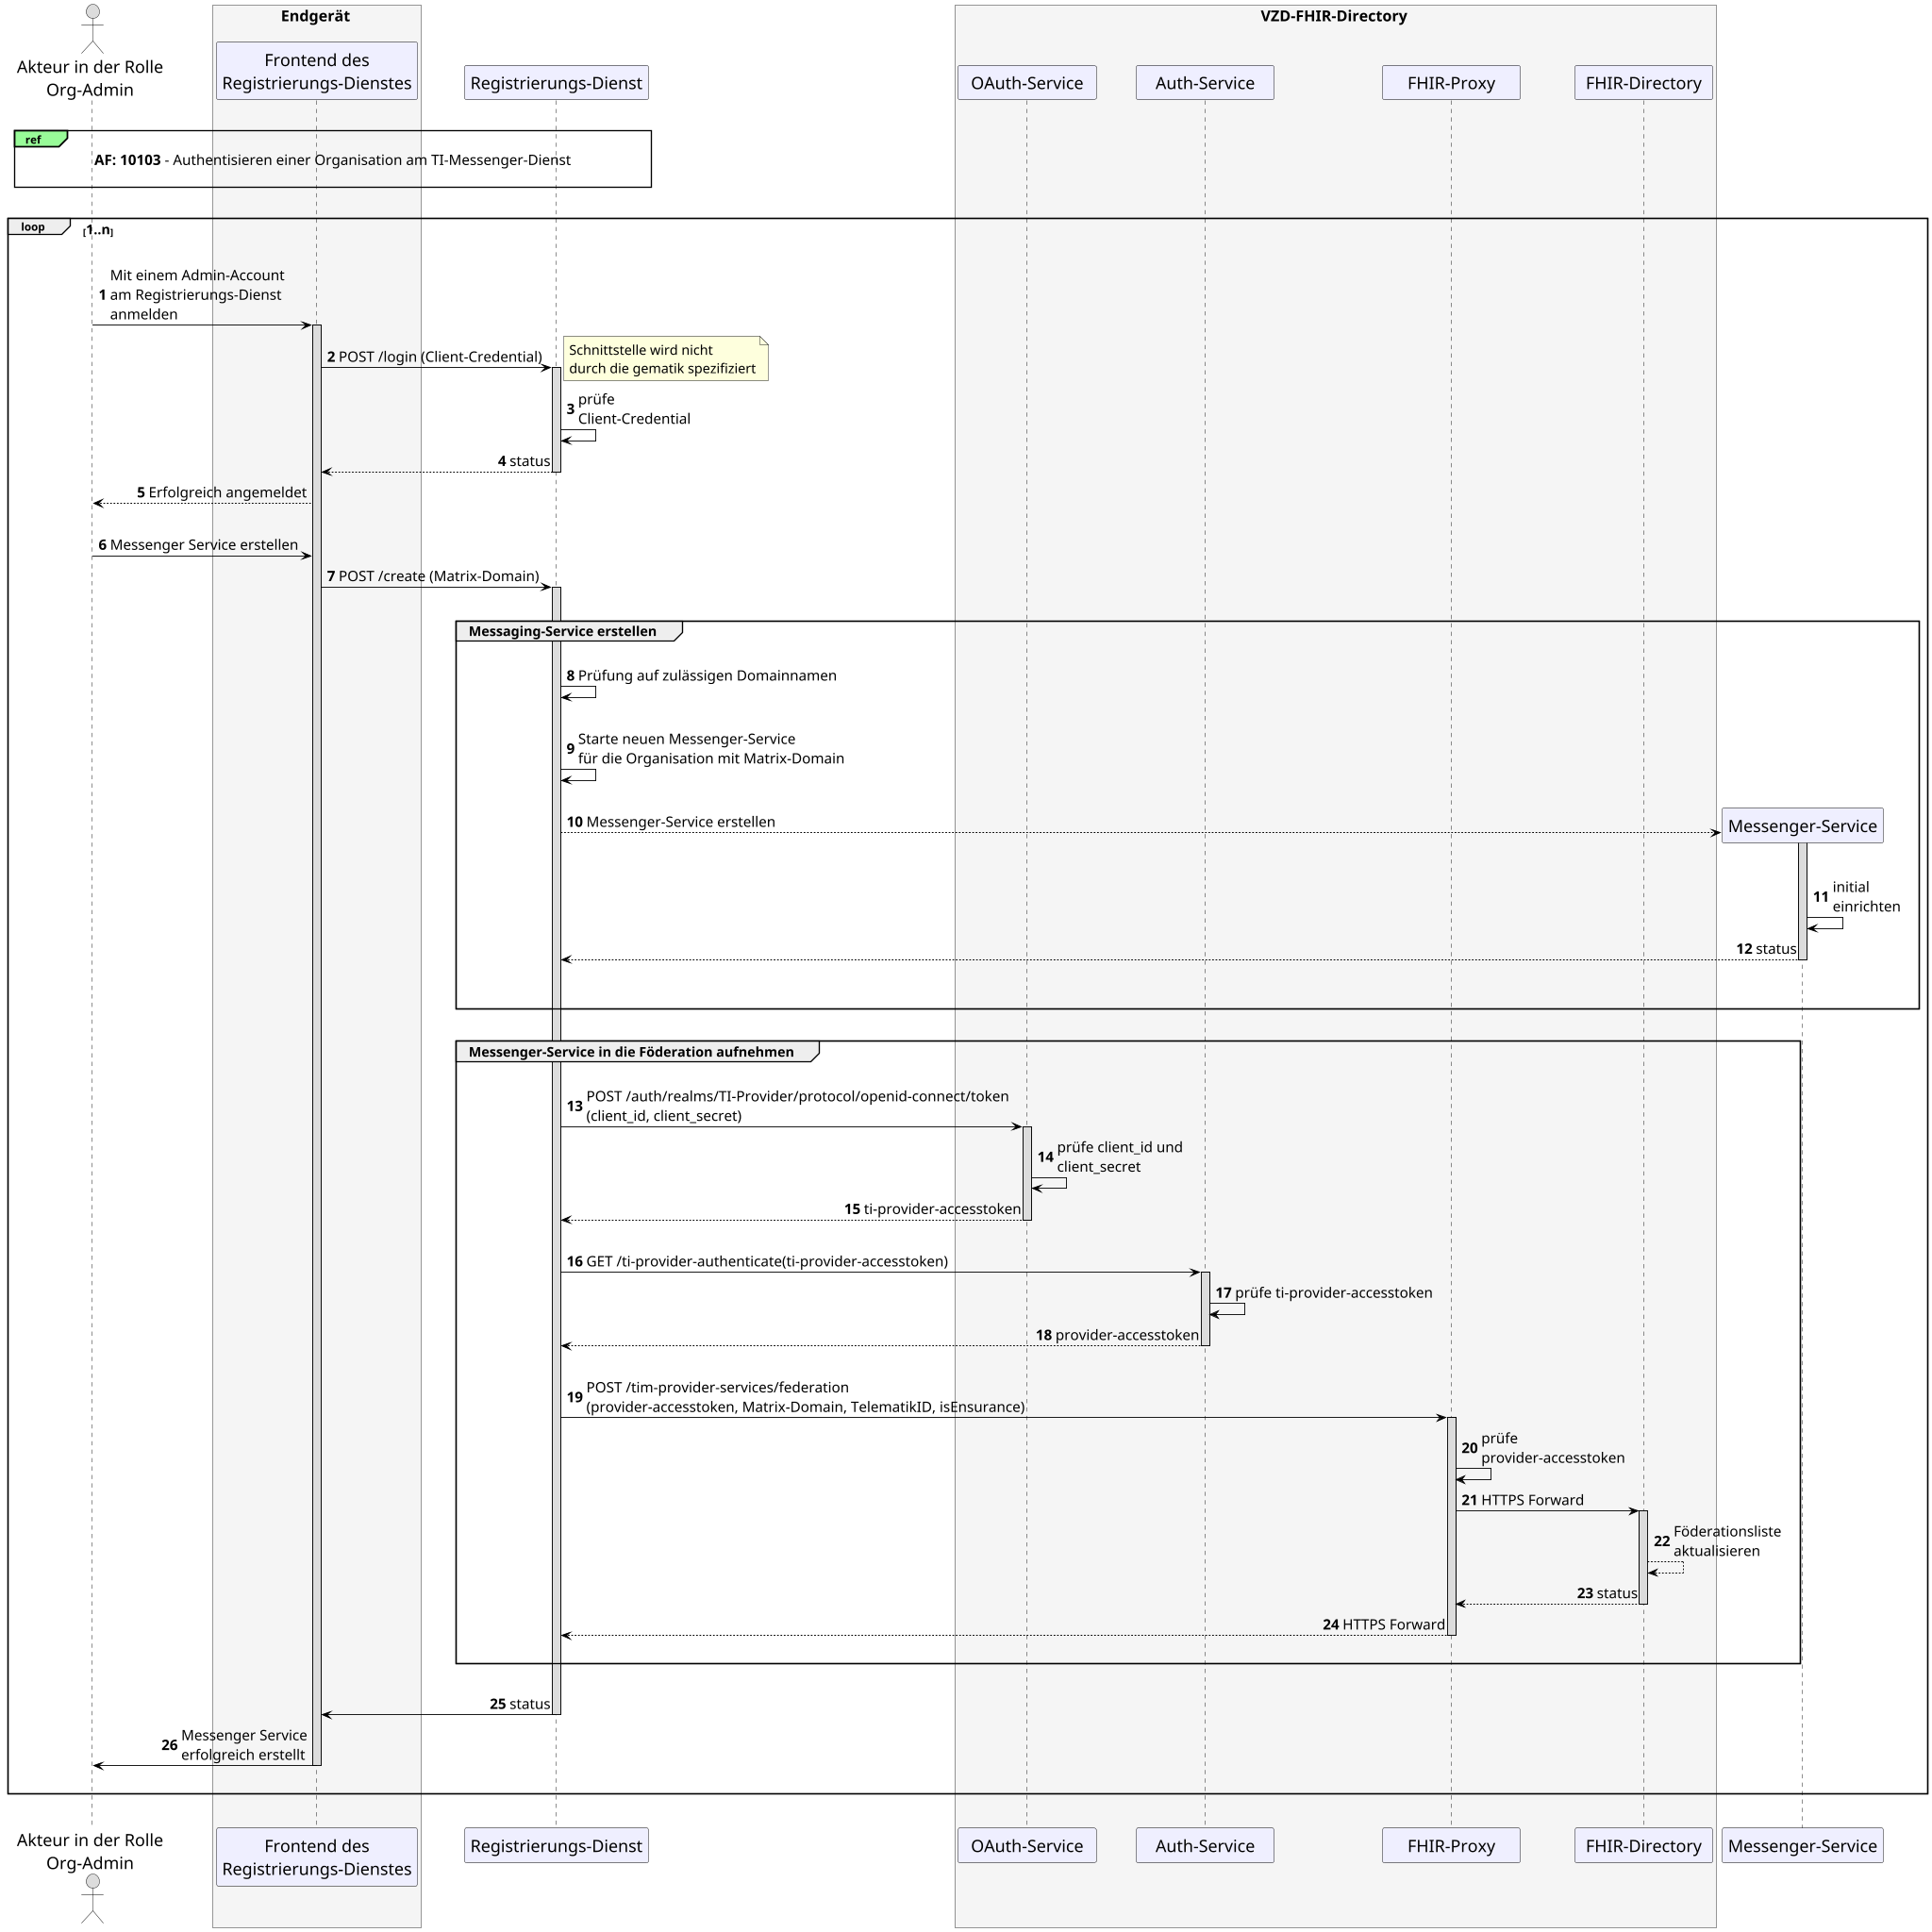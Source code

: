 /' 
# TI-Messenger 1.1
# TI-Messenger-Dienst
# UC - 10060
# Sequence Diagram
# Name: Bereitstellung eines Messenger-Service für eine Organisation
'/

@startuml
skinparam sequenceMessageAlign direction
skinparam WrapWidth 300
skinparam minClassWidth 150
skinparam BoxPadding 1
skinparam sequenceReferenceHeaderBackgroundColor palegreen
scale max 2048 width

skinparam sequence {
ArrowColor black
ArrowFontSize 17
ActorBorderColor black
LifeLineBorderColor black
LifeLineBackgroundColor Gainsboro

ParticipantBorderColor Motivation
ParticipantBackgroundColor Motivation
ParticipantFontSize 20
ParticipantFontColor black
ParticipantBorderColor Black
ParticipantBackgroundColor MOTIVATION

ActorBackgroundColor Gainsboro
ActorFontColor black
ActorFontSize 20
}

autonumber

    actor U as "Akteur in der Rolle\nOrg-Admin"
    box <size:18>Endgerät</size> #WhiteSmoke
      participant C as "Frontend des\nRegistrierungs-Dienstes"
    end box
    participant R as "Registrierungs-Dienst"
    box <size:18>VZD-FHIR-Directory</size> #WhiteSmoke
    participant Auth as "OAuth-Service"
    participant AuthService as "Auth-Service"
    participant FP as "FHIR-Proxy"
    participant VZD as "FHIR-Directory"
    end box

|||
ref over U, R: <size:17>**AF: 10103** - Authentisieren einer Organisation am TI-Messenger-Dienst</size>\n 
|||

loop <size:16>1..n</size>
  |||
  U->C: Mit einem Admin-Account \nam Registrierungs-Dienst \nanmelden
    Activate C
  C->R: POST /login (Client-Credential)
  note right: <size:16>Schnittstelle wird nicht \n<size:16>durch die gematik spezifiziert</size>
    Activate R
  R->R: prüfe \nClient-Credential
  R-->C: status
    Deactivate R
  C-->U: Erfolgreich angemeldet
  |||
  U->C: Messenger Service erstellen
  C->R: POST /create (Matrix-Domain)
    Activate R
    
    |||
    group <size:16>Messaging-Service erstellen</size>
    |||
      R->R: Prüfung auf zulässigen Domainnamen
      |||
      R->R: Starte neuen Messenger-Service \nfür die Organisation mit Matrix-Domain
      |||
        create "Messenger-Service"
          R-->"Messenger-Service" : Messenger-Service erstellen 
        Activate "Messenger-Service"
      |||
      "Messenger-Service"->"Messenger-Service": initial \neinrichten
      "Messenger-Service"-->R: status
      |||
        Deactivate "Messenger-Service"
    |||
    end
    
    |||
    
    group <size:16>Messenger-Service in die Föderation aufnehmen</size>
    |||
      R->Auth: POST /auth/realms/TI-Provider/protocol/openid-connect/token \n(client_id, client_secret) 
        Activate Auth
      Auth->Auth: prüfe client_id und \nclient_secret
      Auth-->R: ti-provider-accesstoken
        Deactivate Auth
      |||
      R->AuthService: GET /ti-provider-authenticate(ti-provider-accesstoken)
        Activate AuthService
      AuthService->AuthService: prüfe ti-provider-accesstoken
      AuthService-->R: provider-accesstoken
        Deactivate AuthService
      |||
      R->FP: POST /tim-provider-services/federation \n(provider-accesstoken, Matrix-Domain, TelematikID, isEnsurance)
        Activate FP
      FP->FP: prüfe \nprovider-accesstoken
      FP->VZD: HTTPS Forward
        Activate VZD
      VZD-->VZD: Föderationsliste\naktualisieren
      VZD-->FP: status
        Deactivate VZD
      FP-->R: HTTPS Forward
        Deactivate FP

    |||
    end

  |||
  R->C: status
    Deactivate R
  C->U: Messenger Service \nerfolgreich erstellt
    Deactivate C
  |||
end
|||
@enduml

